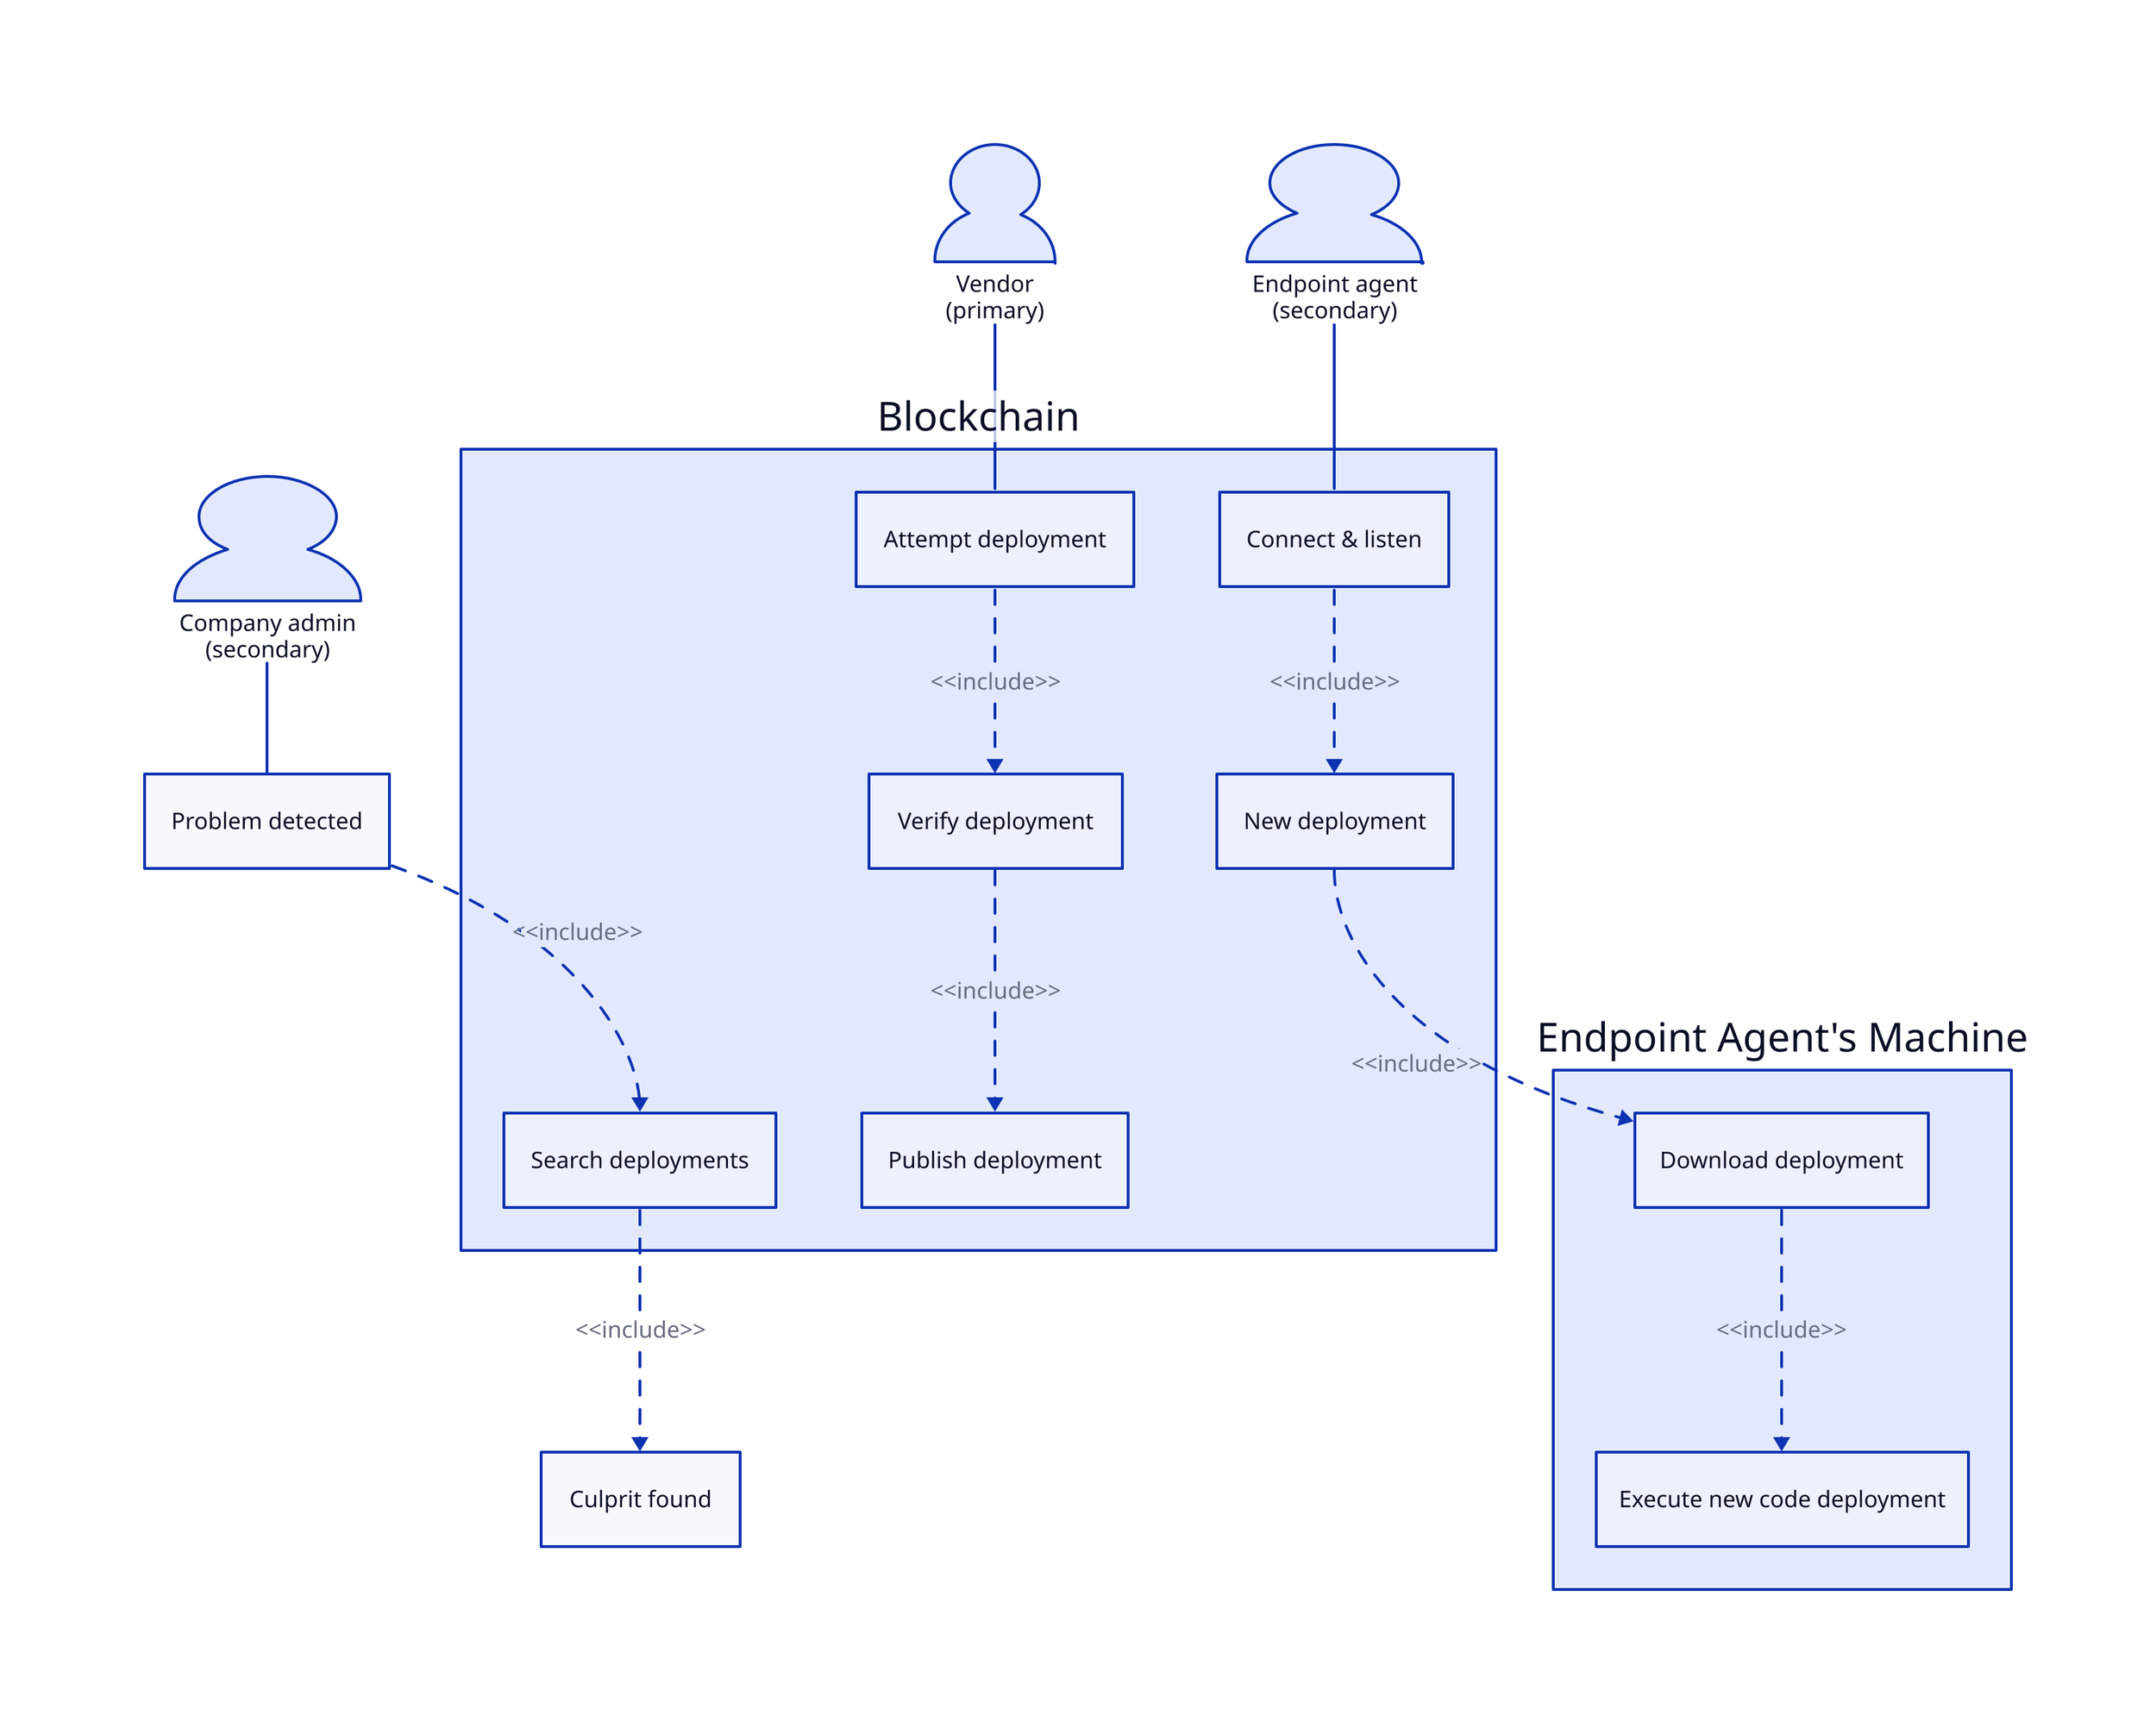 # Actors.
vendor: "Vendor\n(primary)" {shape: person}
admin: "Company admin\n(secondary)" {shape: person}
agent: "Endpoint agent\n(secondary)" {shape: person}

# External events.
problem_detected: "Problem detected"
culprit_found: "Culprit found"

# Endpoint agent machine events.
endpoint: "Endpoint Agent's Machine" {
  download_deployment: "Download deployment"
  execute: "Execute new code deployment"
}

# Blockchain & blockchain events.
blockchain: "Blockchain" {
  search_deployments: "Search deployments"
  listen: "Connect & listen"
  new_deployment: "New deployment"
  deploy: "Attempt deployment"
  verify_deployment: "Verify deployment"
  publish_deployment: "Publish deployment"
}

# Connections.
admin -- problem_detected
agent -- blockchain.listen
vendor -- blockchain.deploy

problem_detected -> blockchain.search_deployments: "<<include>>" {
  style: {
    stroke-dash: 5
  }
}

blockchain.search_deployments -> culprit_found: "<<include>>" {
  style: {
    stroke-dash: 5
  }
}

blockchain.listen -> blockchain.new_deployment -> endpoint.download_deployment -> endpoint.execute: "<<include>>" {
  style: {
    stroke-dash: 5
  }
}

blockchain.deploy -> blockchain.verify_deployment -> blockchain.publish_deployment: "<<include>>" {
  style: {
    stroke-dash: 5
  }
}

